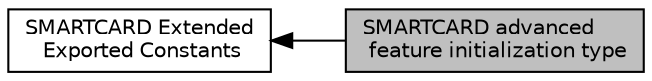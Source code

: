 digraph "SMARTCARD advanced feature initialization type"
{
  edge [fontname="Helvetica",fontsize="10",labelfontname="Helvetica",labelfontsize="10"];
  node [fontname="Helvetica",fontsize="10",shape=record];
  rankdir=LR;
  Node1 [label="SMARTCARD Extended\l Exported Constants",height=0.2,width=0.4,color="black", fillcolor="white", style="filled",URL="$group___s_m_a_r_t_c_a_r_d_ex___exported___constants.html"];
  Node0 [label="SMARTCARD advanced\l feature initialization type",height=0.2,width=0.4,color="black", fillcolor="grey75", style="filled", fontcolor="black"];
  Node1->Node0 [shape=plaintext, dir="back", style="solid"];
}
